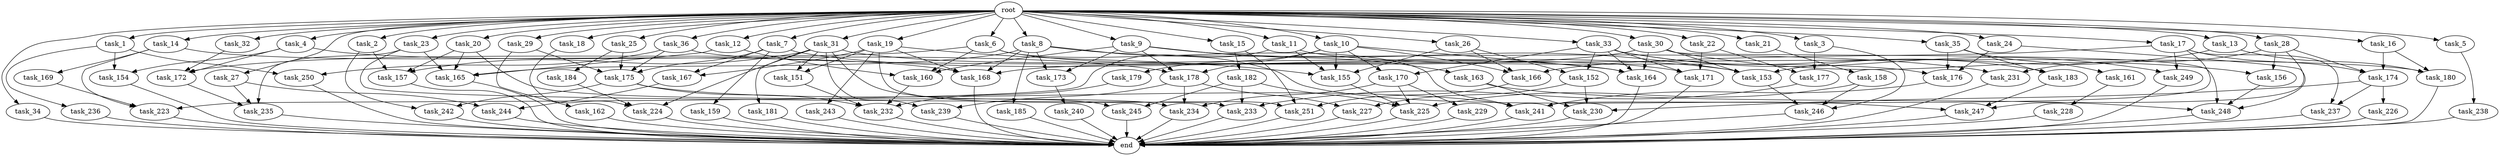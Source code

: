 digraph G {
  root [size="0.000000"];
  task_1 [size="2.048000"];
  task_2 [size="2.048000"];
  task_3 [size="2.048000"];
  task_4 [size="2.048000"];
  task_5 [size="2.048000"];
  task_6 [size="2.048000"];
  task_7 [size="2.048000"];
  task_8 [size="2.048000"];
  task_9 [size="2.048000"];
  task_10 [size="2.048000"];
  task_11 [size="2.048000"];
  task_12 [size="2.048000"];
  task_13 [size="2.048000"];
  task_14 [size="2.048000"];
  task_15 [size="2.048000"];
  task_16 [size="2.048000"];
  task_17 [size="2.048000"];
  task_18 [size="2.048000"];
  task_19 [size="2.048000"];
  task_20 [size="2.048000"];
  task_21 [size="2.048000"];
  task_22 [size="2.048000"];
  task_23 [size="2.048000"];
  task_24 [size="2.048000"];
  task_25 [size="2.048000"];
  task_26 [size="2.048000"];
  task_27 [size="2.048000"];
  task_28 [size="2.048000"];
  task_29 [size="2.048000"];
  task_30 [size="2.048000"];
  task_31 [size="2.048000"];
  task_32 [size="2.048000"];
  task_33 [size="2.048000"];
  task_34 [size="2.048000"];
  task_35 [size="2.048000"];
  task_36 [size="2.048000"];
  task_151 [size="858993459.200000"];
  task_152 [size="1529008357.376000"];
  task_153 [size="4827543240.704000"];
  task_154 [size="773094113.280000"];
  task_155 [size="2216203124.736000"];
  task_156 [size="1821066133.504000"];
  task_157 [size="3246995275.776000"];
  task_158 [size="274877906.944000"];
  task_159 [size="1717986918.400000"];
  task_160 [size="2920577761.280000"];
  task_161 [size="1099511627.776000"];
  task_162 [size="154618822.656000"];
  task_163 [size="1099511627.776000"];
  task_164 [size="2869038153.728000"];
  task_165 [size="3728031612.928000"];
  task_166 [size="3109556322.304000"];
  task_167 [size="2147483648.000000"];
  task_168 [size="3539053051.904000"];
  task_169 [size="1099511627.776000"];
  task_170 [size="1047972020.224000"];
  task_171 [size="2576980377.600000"];
  task_172 [size="1889785610.240000"];
  task_173 [size="1717986918.400000"];
  task_174 [size="2662879723.520000"];
  task_175 [size="2920577761.280000"];
  task_176 [size="2010044694.528000"];
  task_177 [size="2147483648.000000"];
  task_178 [size="2336462209.024000"];
  task_179 [size="618475290.624000"];
  task_180 [size="2078764171.264000"];
  task_181 [size="429496729.600000"];
  task_182 [size="1391569403.904000"];
  task_183 [size="1529008357.376000"];
  task_184 [size="429496729.600000"];
  task_185 [size="618475290.624000"];
  task_223 [size="1597727834.112000"];
  task_224 [size="2216203124.736000"];
  task_225 [size="3212635537.408000"];
  task_226 [size="841813590.016000"];
  task_227 [size="1116691496.960000"];
  task_228 [size="429496729.600000"];
  task_229 [size="841813590.016000"];
  task_230 [size="1185410973.696000"];
  task_231 [size="1047972020.224000"];
  task_232 [size="2937757630.464000"];
  task_233 [size="1872605741.056000"];
  task_234 [size="2783138807.808000"];
  task_235 [size="1168231104.512000"];
  task_236 [size="154618822.656000"];
  task_237 [size="2233382993.920000"];
  task_238 [size="429496729.600000"];
  task_239 [size="1271310319.616000"];
  task_240 [size="274877906.944000"];
  task_241 [size="3693671874.560000"];
  task_242 [size="1872605741.056000"];
  task_243 [size="429496729.600000"];
  task_244 [size="704374636.544000"];
  task_245 [size="1529008357.376000"];
  task_246 [size="1546188226.560000"];
  task_247 [size="1477468749.824000"];
  task_248 [size="4020089389.056000"];
  task_249 [size="1821066133.504000"];
  task_250 [size="773094113.280000"];
  task_251 [size="2250562863.104000"];
  end [size="0.000000"];

  root -> task_1 [size="1.000000"];
  root -> task_2 [size="1.000000"];
  root -> task_3 [size="1.000000"];
  root -> task_4 [size="1.000000"];
  root -> task_5 [size="1.000000"];
  root -> task_6 [size="1.000000"];
  root -> task_7 [size="1.000000"];
  root -> task_8 [size="1.000000"];
  root -> task_9 [size="1.000000"];
  root -> task_10 [size="1.000000"];
  root -> task_11 [size="1.000000"];
  root -> task_12 [size="1.000000"];
  root -> task_13 [size="1.000000"];
  root -> task_14 [size="1.000000"];
  root -> task_15 [size="1.000000"];
  root -> task_16 [size="1.000000"];
  root -> task_17 [size="1.000000"];
  root -> task_18 [size="1.000000"];
  root -> task_19 [size="1.000000"];
  root -> task_20 [size="1.000000"];
  root -> task_21 [size="1.000000"];
  root -> task_22 [size="1.000000"];
  root -> task_23 [size="1.000000"];
  root -> task_24 [size="1.000000"];
  root -> task_25 [size="1.000000"];
  root -> task_26 [size="1.000000"];
  root -> task_27 [size="1.000000"];
  root -> task_28 [size="1.000000"];
  root -> task_29 [size="1.000000"];
  root -> task_30 [size="1.000000"];
  root -> task_31 [size="1.000000"];
  root -> task_32 [size="1.000000"];
  root -> task_33 [size="1.000000"];
  root -> task_34 [size="1.000000"];
  root -> task_35 [size="1.000000"];
  root -> task_36 [size="1.000000"];
  task_1 -> task_154 [size="75497472.000000"];
  task_1 -> task_236 [size="75497472.000000"];
  task_1 -> task_250 [size="75497472.000000"];
  task_2 -> task_157 [size="838860800.000000"];
  task_2 -> task_242 [size="838860800.000000"];
  task_3 -> task_177 [size="209715200.000000"];
  task_3 -> task_246 [size="209715200.000000"];
  task_4 -> task_154 [size="301989888.000000"];
  task_4 -> task_172 [size="301989888.000000"];
  task_4 -> task_178 [size="301989888.000000"];
  task_5 -> task_238 [size="209715200.000000"];
  task_6 -> task_160 [size="209715200.000000"];
  task_6 -> task_171 [size="209715200.000000"];
  task_6 -> task_172 [size="209715200.000000"];
  task_6 -> task_241 [size="209715200.000000"];
  task_7 -> task_153 [size="838860800.000000"];
  task_7 -> task_159 [size="838860800.000000"];
  task_7 -> task_167 [size="838860800.000000"];
  task_7 -> task_175 [size="838860800.000000"];
  task_8 -> task_165 [size="301989888.000000"];
  task_8 -> task_168 [size="301989888.000000"];
  task_8 -> task_173 [size="301989888.000000"];
  task_8 -> task_185 [size="301989888.000000"];
  task_8 -> task_231 [size="301989888.000000"];
  task_8 -> task_247 [size="301989888.000000"];
  task_9 -> task_153 [size="536870912.000000"];
  task_9 -> task_160 [size="536870912.000000"];
  task_9 -> task_163 [size="536870912.000000"];
  task_9 -> task_173 [size="536870912.000000"];
  task_9 -> task_178 [size="536870912.000000"];
  task_10 -> task_155 [size="301989888.000000"];
  task_10 -> task_164 [size="301989888.000000"];
  task_10 -> task_166 [size="301989888.000000"];
  task_10 -> task_170 [size="301989888.000000"];
  task_10 -> task_178 [size="301989888.000000"];
  task_10 -> task_179 [size="301989888.000000"];
  task_11 -> task_155 [size="33554432.000000"];
  task_11 -> task_176 [size="33554432.000000"];
  task_11 -> task_223 [size="33554432.000000"];
  task_12 -> task_160 [size="679477248.000000"];
  task_12 -> task_165 [size="679477248.000000"];
  task_13 -> task_153 [size="301989888.000000"];
  task_13 -> task_180 [size="301989888.000000"];
  task_14 -> task_168 [size="536870912.000000"];
  task_14 -> task_169 [size="536870912.000000"];
  task_14 -> task_223 [size="536870912.000000"];
  task_15 -> task_182 [size="679477248.000000"];
  task_15 -> task_251 [size="679477248.000000"];
  task_16 -> task_174 [size="411041792.000000"];
  task_16 -> task_180 [size="411041792.000000"];
  task_17 -> task_166 [size="679477248.000000"];
  task_17 -> task_174 [size="679477248.000000"];
  task_17 -> task_237 [size="679477248.000000"];
  task_17 -> task_241 [size="679477248.000000"];
  task_17 -> task_249 [size="679477248.000000"];
  task_18 -> task_224 [size="838860800.000000"];
  task_19 -> task_151 [size="209715200.000000"];
  task_19 -> task_155 [size="209715200.000000"];
  task_19 -> task_167 [size="209715200.000000"];
  task_19 -> task_168 [size="209715200.000000"];
  task_19 -> task_243 [size="209715200.000000"];
  task_19 -> task_251 [size="209715200.000000"];
  task_20 -> task_157 [size="536870912.000000"];
  task_20 -> task_165 [size="536870912.000000"];
  task_20 -> task_234 [size="536870912.000000"];
  task_21 -> task_158 [size="134217728.000000"];
  task_22 -> task_171 [size="838860800.000000"];
  task_22 -> task_177 [size="838860800.000000"];
  task_23 -> task_165 [size="301989888.000000"];
  task_23 -> task_233 [size="301989888.000000"];
  task_23 -> task_235 [size="301989888.000000"];
  task_24 -> task_176 [size="411041792.000000"];
  task_24 -> task_248 [size="411041792.000000"];
  task_25 -> task_175 [size="209715200.000000"];
  task_25 -> task_184 [size="209715200.000000"];
  task_26 -> task_152 [size="536870912.000000"];
  task_26 -> task_155 [size="536870912.000000"];
  task_26 -> task_166 [size="536870912.000000"];
  task_27 -> task_235 [size="134217728.000000"];
  task_27 -> task_244 [size="134217728.000000"];
  task_28 -> task_156 [size="209715200.000000"];
  task_28 -> task_174 [size="209715200.000000"];
  task_28 -> task_231 [size="209715200.000000"];
  task_28 -> task_247 [size="209715200.000000"];
  task_29 -> task_162 [size="75497472.000000"];
  task_29 -> task_175 [size="75497472.000000"];
  task_30 -> task_153 [size="679477248.000000"];
  task_30 -> task_156 [size="679477248.000000"];
  task_30 -> task_164 [size="679477248.000000"];
  task_30 -> task_168 [size="679477248.000000"];
  task_30 -> task_248 [size="679477248.000000"];
  task_31 -> task_151 [size="209715200.000000"];
  task_31 -> task_157 [size="209715200.000000"];
  task_31 -> task_164 [size="209715200.000000"];
  task_31 -> task_181 [size="209715200.000000"];
  task_31 -> task_224 [size="209715200.000000"];
  task_31 -> task_239 [size="209715200.000000"];
  task_31 -> task_245 [size="209715200.000000"];
  task_32 -> task_172 [size="411041792.000000"];
  task_33 -> task_152 [size="209715200.000000"];
  task_33 -> task_164 [size="209715200.000000"];
  task_33 -> task_170 [size="209715200.000000"];
  task_33 -> task_171 [size="209715200.000000"];
  task_33 -> task_183 [size="209715200.000000"];
  task_33 -> task_249 [size="209715200.000000"];
  task_34 -> end [size="1.000000"];
  task_35 -> task_161 [size="536870912.000000"];
  task_35 -> task_176 [size="536870912.000000"];
  task_35 -> task_183 [size="536870912.000000"];
  task_36 -> task_175 [size="301989888.000000"];
  task_36 -> task_180 [size="301989888.000000"];
  task_36 -> task_250 [size="301989888.000000"];
  task_151 -> task_232 [size="536870912.000000"];
  task_152 -> task_227 [size="134217728.000000"];
  task_152 -> task_230 [size="134217728.000000"];
  task_153 -> task_246 [size="134217728.000000"];
  task_154 -> end [size="1.000000"];
  task_155 -> task_225 [size="209715200.000000"];
  task_156 -> task_248 [size="838860800.000000"];
  task_157 -> end [size="1.000000"];
  task_158 -> task_225 [size="411041792.000000"];
  task_158 -> task_246 [size="411041792.000000"];
  task_159 -> end [size="1.000000"];
  task_160 -> task_232 [size="411041792.000000"];
  task_161 -> task_228 [size="209715200.000000"];
  task_162 -> end [size="1.000000"];
  task_163 -> task_230 [size="33554432.000000"];
  task_163 -> task_248 [size="33554432.000000"];
  task_164 -> end [size="1.000000"];
  task_165 -> end [size="1.000000"];
  task_166 -> task_251 [size="209715200.000000"];
  task_167 -> task_244 [size="209715200.000000"];
  task_168 -> end [size="1.000000"];
  task_169 -> task_223 [size="209715200.000000"];
  task_170 -> task_225 [size="411041792.000000"];
  task_170 -> task_229 [size="411041792.000000"];
  task_170 -> task_234 [size="411041792.000000"];
  task_171 -> end [size="1.000000"];
  task_172 -> task_235 [size="134217728.000000"];
  task_173 -> task_240 [size="134217728.000000"];
  task_174 -> task_226 [size="411041792.000000"];
  task_174 -> task_230 [size="411041792.000000"];
  task_174 -> task_237 [size="411041792.000000"];
  task_175 -> task_232 [size="75497472.000000"];
  task_175 -> task_241 [size="75497472.000000"];
  task_175 -> task_242 [size="75497472.000000"];
  task_176 -> task_241 [size="838860800.000000"];
  task_177 -> task_233 [size="75497472.000000"];
  task_178 -> task_227 [size="411041792.000000"];
  task_178 -> task_234 [size="411041792.000000"];
  task_178 -> task_239 [size="411041792.000000"];
  task_179 -> task_232 [size="411041792.000000"];
  task_180 -> end [size="1.000000"];
  task_181 -> end [size="1.000000"];
  task_182 -> task_225 [size="536870912.000000"];
  task_182 -> task_233 [size="536870912.000000"];
  task_182 -> task_245 [size="536870912.000000"];
  task_183 -> task_247 [size="209715200.000000"];
  task_184 -> task_224 [size="33554432.000000"];
  task_185 -> end [size="1.000000"];
  task_223 -> end [size="1.000000"];
  task_224 -> end [size="1.000000"];
  task_225 -> end [size="1.000000"];
  task_226 -> end [size="1.000000"];
  task_227 -> end [size="1.000000"];
  task_228 -> end [size="1.000000"];
  task_229 -> end [size="1.000000"];
  task_230 -> end [size="1.000000"];
  task_231 -> end [size="1.000000"];
  task_232 -> end [size="1.000000"];
  task_233 -> end [size="1.000000"];
  task_234 -> end [size="1.000000"];
  task_235 -> end [size="1.000000"];
  task_236 -> end [size="1.000000"];
  task_237 -> end [size="1.000000"];
  task_238 -> end [size="1.000000"];
  task_239 -> end [size="1.000000"];
  task_240 -> end [size="1.000000"];
  task_241 -> end [size="1.000000"];
  task_242 -> end [size="1.000000"];
  task_243 -> end [size="1.000000"];
  task_244 -> end [size="1.000000"];
  task_245 -> end [size="1.000000"];
  task_246 -> end [size="1.000000"];
  task_247 -> end [size="1.000000"];
  task_248 -> end [size="1.000000"];
  task_249 -> end [size="1.000000"];
  task_250 -> end [size="1.000000"];
  task_251 -> end [size="1.000000"];
}
